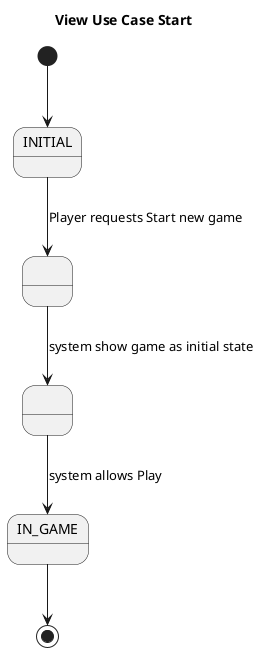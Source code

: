 @startuml ViewUseCaseStart
title View Use Case Start

state INITIAL
state IN_GAME
state A as " "
state B as " "

[*] --> INITIAL
INITIAL --> A : Player requests Start new game
A --> B : system show game as initial state
B --> IN_GAME : system allows Play
IN_GAME --> [*]
@enduml